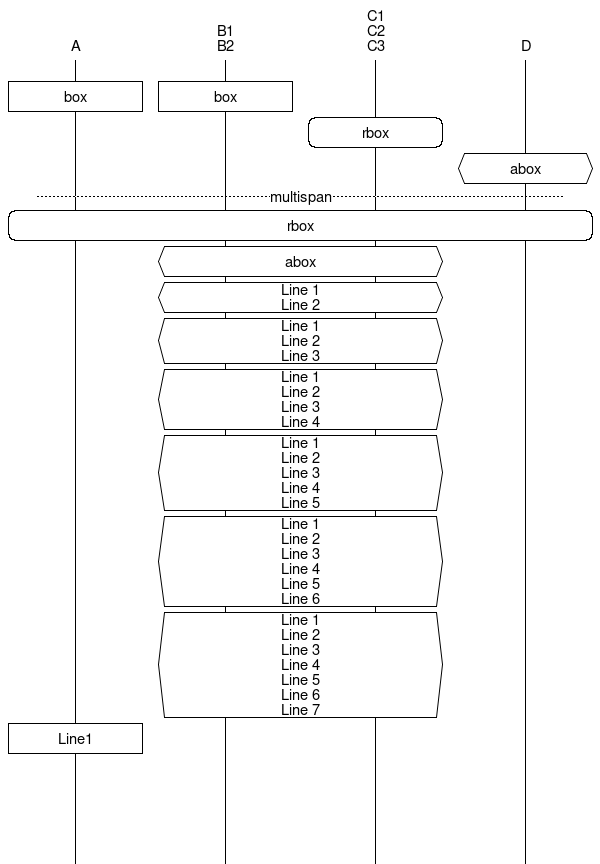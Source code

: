 #!/usr/bin/mscgen -Tpng
#
# testinput7.msc : Sample msc using boxes
#
# This file is PUBLIC DOMAIN and may be freely reproduced,  distributed,
# transmitted, used, modified, built upon, or otherwise exploited by
# anyone for any purpose, commercial or non-commercial, and in any way,
# including by methods that have not yet been invented or conceived.
#
# This file is provided "AS IS" WITHOUT WARRANTY OF ANY KIND, EITHER
# EXPRESSED OR IMPLIED, INCLUDING, BUT NOT LIMITED TO, THE IMPLIED
# WARRANTIES OF MERCHANTABILITY AND FITNESS FOR A PARTICULAR PURPOSE.
#

msc {

   # The entities
   A [label="A"], B [label="B1\nB2"], C [label="C1\nC2\nC3"], "D";

   # The relations
   |||;
   A box A [label="box"], B box B [label="box"];
   C rbox C [label="rbox"];
   D abox D [label="abox"];

   --- [label="multispan"];
   A rbox D [label="rbox"];
   B abox C [label="abox"];
   B abox C [label="Line 1\nLine 2"];
   B abox C [label="Line 1\nLine 2\nLine 3"];
   B abox C [label="Line 1\nLine 2\nLine 3\nLine 4"];
   B abox C [label="Line 1\nLine 2\nLine 3\nLine 4\nLine 5"];
   B abox C [label="Line 1\nLine 2\nLine 3\nLine 4\nLine 5\nLine 6"];
   B abox C [label="Line 1\nLine 2\nLine 3\nLine 4\nLine 5\nLine 6\nLine 7"];
   A box A [label="Line1"];
   |||;
   |||;
   |||;
   |||;
   |||;
}

/* END OF FILE */
